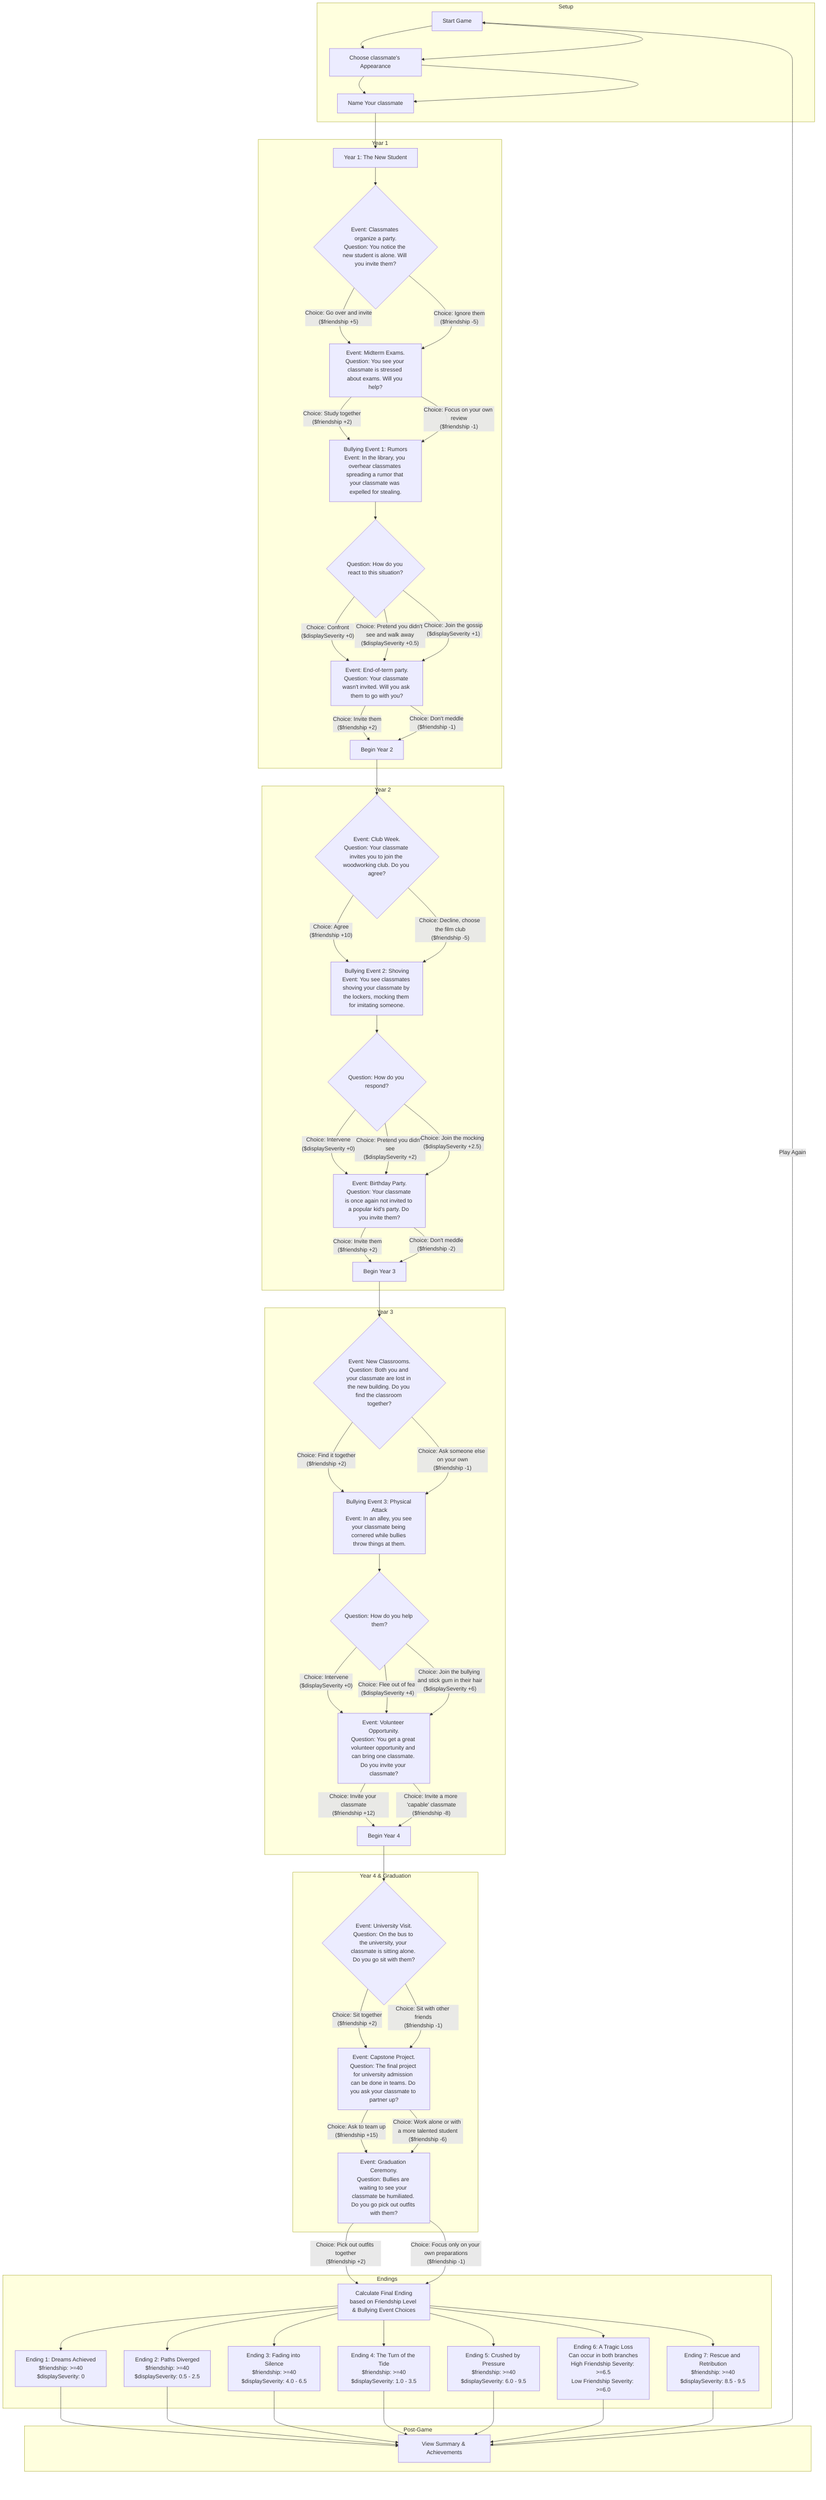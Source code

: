 flowchart TD
 subgraph Setup["Setup"]
     A["Start Game"] --> B["Choose classmate's Appearance"];
     B --> C["Name Your classmate"];
 end
 subgraph subGraph1["Year 1"]
     D["Year 1: The New Student"]
     E{"Event: Classmates organize a party.<br>Question: You notice the new student is alone. Will you invite them?"}
     F["Event: Midterm Exams.<br>Question: You see your classmate is stressed about exams. Will you help?"]
     I["Bullying Event 1: Rumors<br>Event: In the library, you overhear classmates spreading a rumor that your classmate was expelled for stealing."]
     I_Choice{"Question: How do you react to this situation?"}
     J["Event: End-of-term party.<br>Question: Your classmate wasn't invited. Will you ask them to go with you?"]
     M["Begin Year 2"]
 end
 subgraph subGraph2["Year 2"]
     N{"Event: Club Week.<br>Question: Your classmate invites you to join the woodworking club. Do you agree?"}
     O["Bullying Event 2: Shoving<br>Event: You see classmates shoving your classmate by the lockers, mocking them for imitating someone."]
     O_Choice{"Question: How do you respond?"}
     P["Event: Birthday Party.<br>Question: Your classmate is once again not invited to a popular kid's party. Do you invite them?"]
     S["Begin Year 3"]
 end
 subgraph subGraph3["Year 3"]
     T{"Event: New Classrooms.<br>Question: Both you and your classmate are lost in the new building. Do you find the classroom together?"}
     U["Bullying Event 3: Physical Attack<br>Event: In an alley, you see your classmate being cornered while bullies throw things at them."]
     U_Choice{"Question: How do you help them?"}
     V["Event: Volunteer Opportunity.<br>Question: You get a great volunteer opportunity and can bring one classmate. Do you invite your classmate?"]
     Y["Begin Year 4"]
 end
 subgraph subGraph4["Year 4 & Graduation"]
     Z{"Event: University Visit.<br>Question: On the bus to the university, your classmate is sitting alone. Do you go sit with them?"}
     AA["Event: Capstone Project.<br>Question: The final project for university admission can be done in teams. Do you ask your classmate to partner up?"]
     BB["Event: Graduation Ceremony.<br>Question: Bullies are waiting to see your classmate be humiliated. Do you go pick out outfits with them?"]
 end
 subgraph Endings["Endings"]
    CC["Calculate Final Ending<br>based on Friendship Level & Bullying Event Choices"]
    E1["Ending 1: Dreams Achieved<br>$friendship: >=40<br>$displaySeverity: 0"]
    E2["Ending 2: Paths Diverged<br>$friendship: >=40<br>$displaySeverity: 0.5 - 2.5"]
    E3["Ending 3: Fading into Silence<br>$friendship: >=40<br>$displaySeverity: 4.0 - 6.5"]
    E4["Ending 4: The Turn of the Tide<br>$friendship: >=40<br>$displaySeverity: 1.0 - 3.5"]
    E5["Ending 5: Crushed by Pressure<br>$friendship: >=40<br>$displaySeverity: 6.0 - 9.5"]
    E6["Ending 6: A Tragic Loss<br>Can occur in both branches<br>High Friendship Severity: >=6.5<br>Low Friendship Severity: >=6.0"]
    E7["Ending 7: Rescue and Retribution<br>$friendship: >=40<br>$displaySeverity: 8.5 - 9.5"]
 end
 subgraph s1["Post-Game"]
     F1["View Summary & Achievements"]
 end

 A --> B
 B --> C
 C --> D
 D --> E
 E -- "Choice: Go over and invite<br>($friendship +5)" --> F
 E -- "Choice: Ignore them<br>($friendship -5)" --> F
 F -- "Choice: Study together<br>($friendship +2)" --> I
 F -- "Choice: Focus on your own review<br>($friendship -1)" --> I
 I --> I_Choice
 I_Choice -- "Choice: Confront<br>($displaySeverity +0)" --> J
 I_Choice -- "Choice: Pretend you didn't see and walk away<br>($displaySeverity +0.5)" --> J
 I_Choice -- "Choice: Join the gossip<br>($displaySeverity +1)" --> J
 J -- "Choice: Invite them<br>($friendship +2)" --> M
 J -- "Choice: Don't meddle<br>($friendship -1)" --> M
 M --> N
 N -- "Choice: Agree<br>($friendship +10)" --> O
 N -- "Choice: Decline, choose the film club<br>($friendship -5)" --> O
 O --> O_Choice
 O_Choice -- "Choice: Intervene<br>($displaySeverity +0)" --> P
 O_Choice -- "Choice: Pretend you didn't see<br>($displaySeverity +2)" --> P
 O_Choice -- "Choice: Join the mocking<br>($displaySeverity +2.5)" --> P
 P -- "Choice: Invite them<br>($friendship +2)" --> S
 P -- "Choice: Don't meddle<br>($friendship -2)" --> S
 S --> T
 T -- "Choice: Find it together<br>($friendship +2)" --> U
 T -- "Choice: Ask someone else on your own<br>($friendship -1)" --> U
 U --> U_Choice
 U_Choice -- "Choice: Intervene<br>($displaySeverity +0)" --> V
 U_Choice -- "Choice: Flee out of fear<br>($displaySeverity +4)" --> V
 U_Choice -- "Choice: Join the bullying and stick gum in their hair<br>($displaySeverity +6)" --> V
 V -- "Choice: Invite your classmate<br>($friendship +12)" --> Y
 V -- "Choice: Invite a more 'capable' classmate<br>($friendship -8)" --> Y
 Y --> Z
 Z -- "Choice: Sit together<br>($friendship +2)" --> AA
 Z -- "Choice: Sit with other friends<br>($friendship -1)" --> AA
 AA -- "Choice: Ask to team up<br>($friendship +15)" --> BB
 AA -- "Choice: Work alone or with a more talented student<br>($friendship -6)" --> BB
 BB -- "Choice: Pick out outfits together<br>($friendship +2)" --> CC
 BB -- "Choice: Focus only on your own preparations<br>($friendship -1)" --> CC
 
 CC --> E1
 CC --> E2
 CC --> E3
 CC --> E4
 CC --> E5
 CC --> E6
 CC --> E7
 
 E1 --> F1
 E2 --> F1
 E3 --> F1
 E4 --> F1
 E5 --> F1
 E6 --> F1
 E7 --> F1
 
 F1 -- "Play Again" --> A